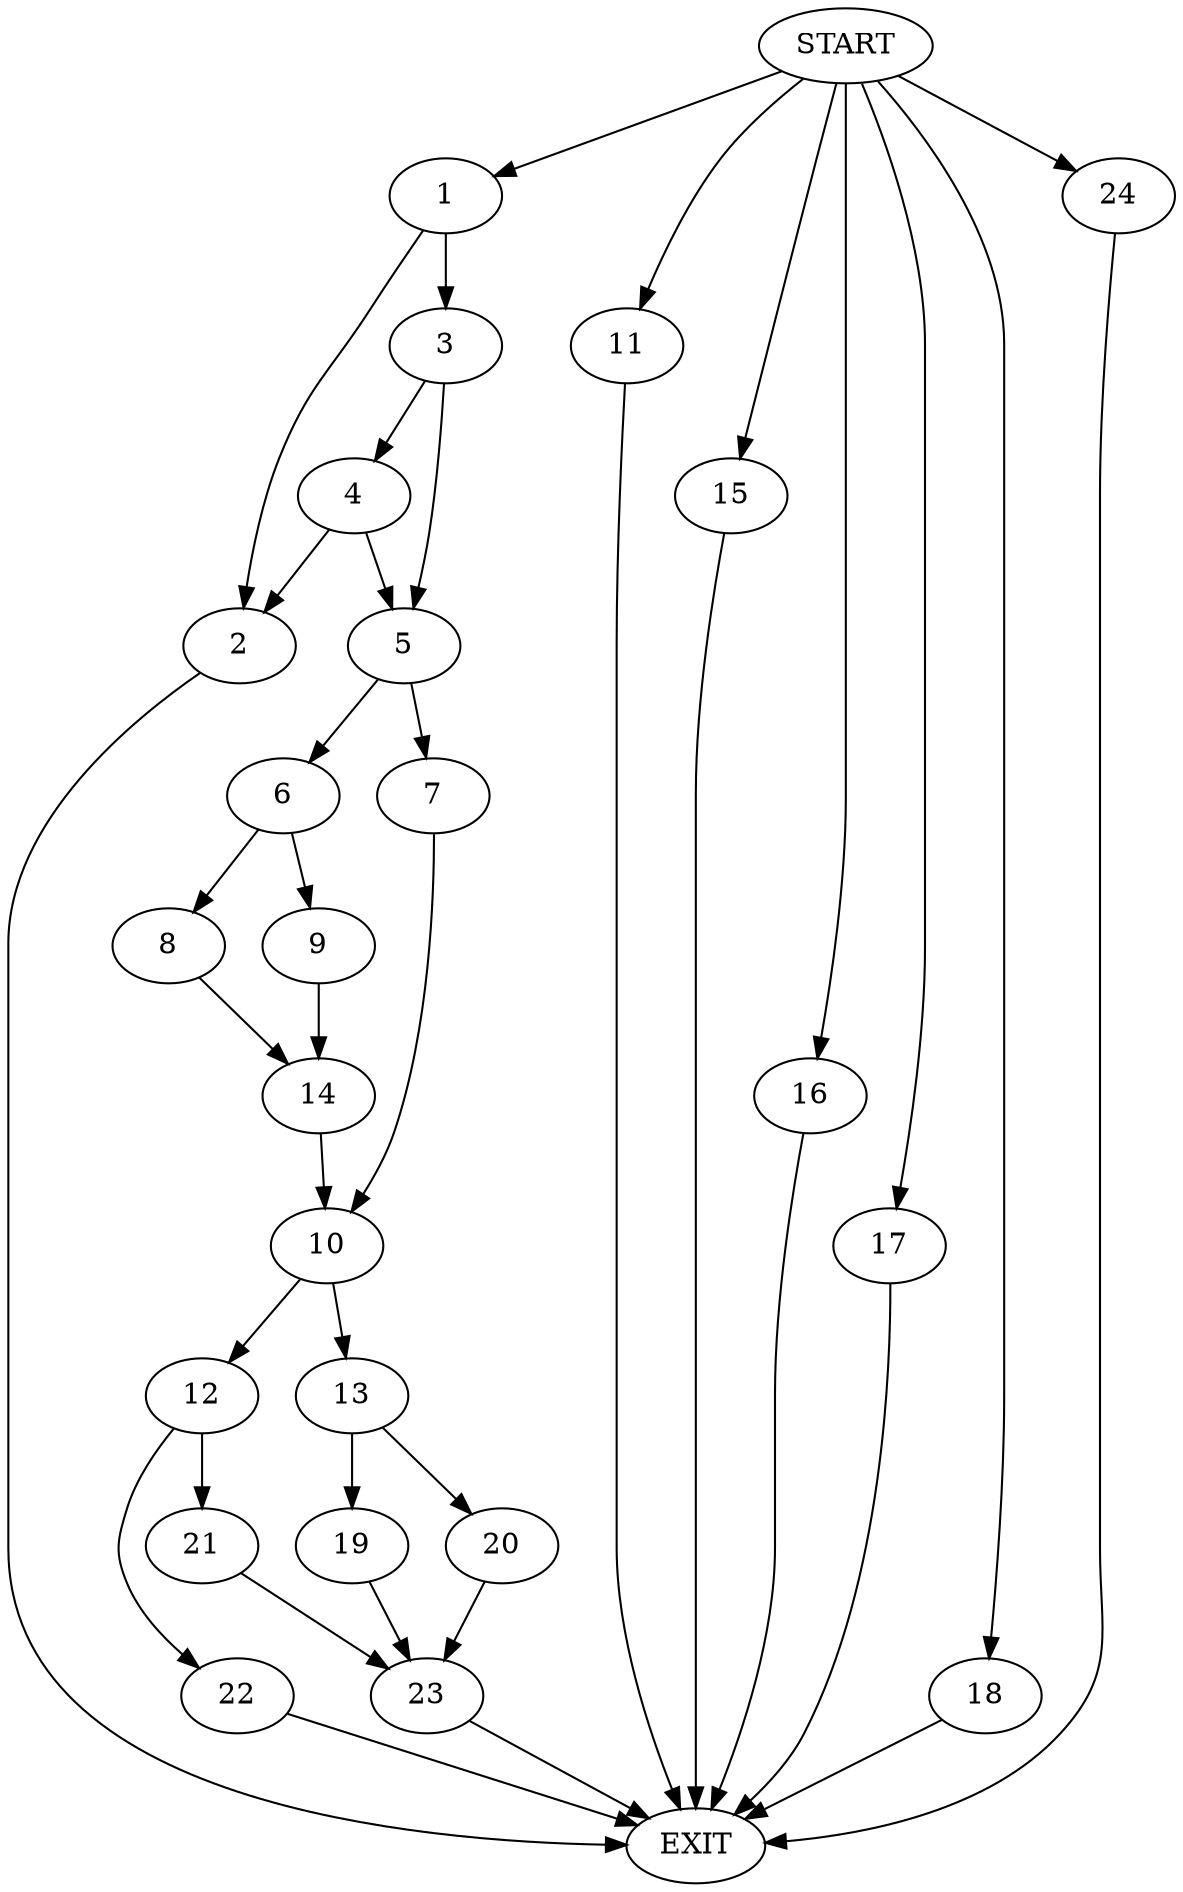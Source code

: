 digraph {
0 [label="START"]
25 [label="EXIT"]
0 -> 1
1 -> 2
1 -> 3
3 -> 4
3 -> 5
2 -> 25
4 -> 2
4 -> 5
5 -> 6
5 -> 7
6 -> 8
6 -> 9
7 -> 10
0 -> 11
11 -> 25
10 -> 12
10 -> 13
8 -> 14
9 -> 14
14 -> 10
0 -> 15
15 -> 25
0 -> 16
16 -> 25
0 -> 17
17 -> 25
0 -> 18
18 -> 25
13 -> 19
13 -> 20
12 -> 21
12 -> 22
19 -> 23
20 -> 23
23 -> 25
21 -> 23
22 -> 25
0 -> 24
24 -> 25
}
